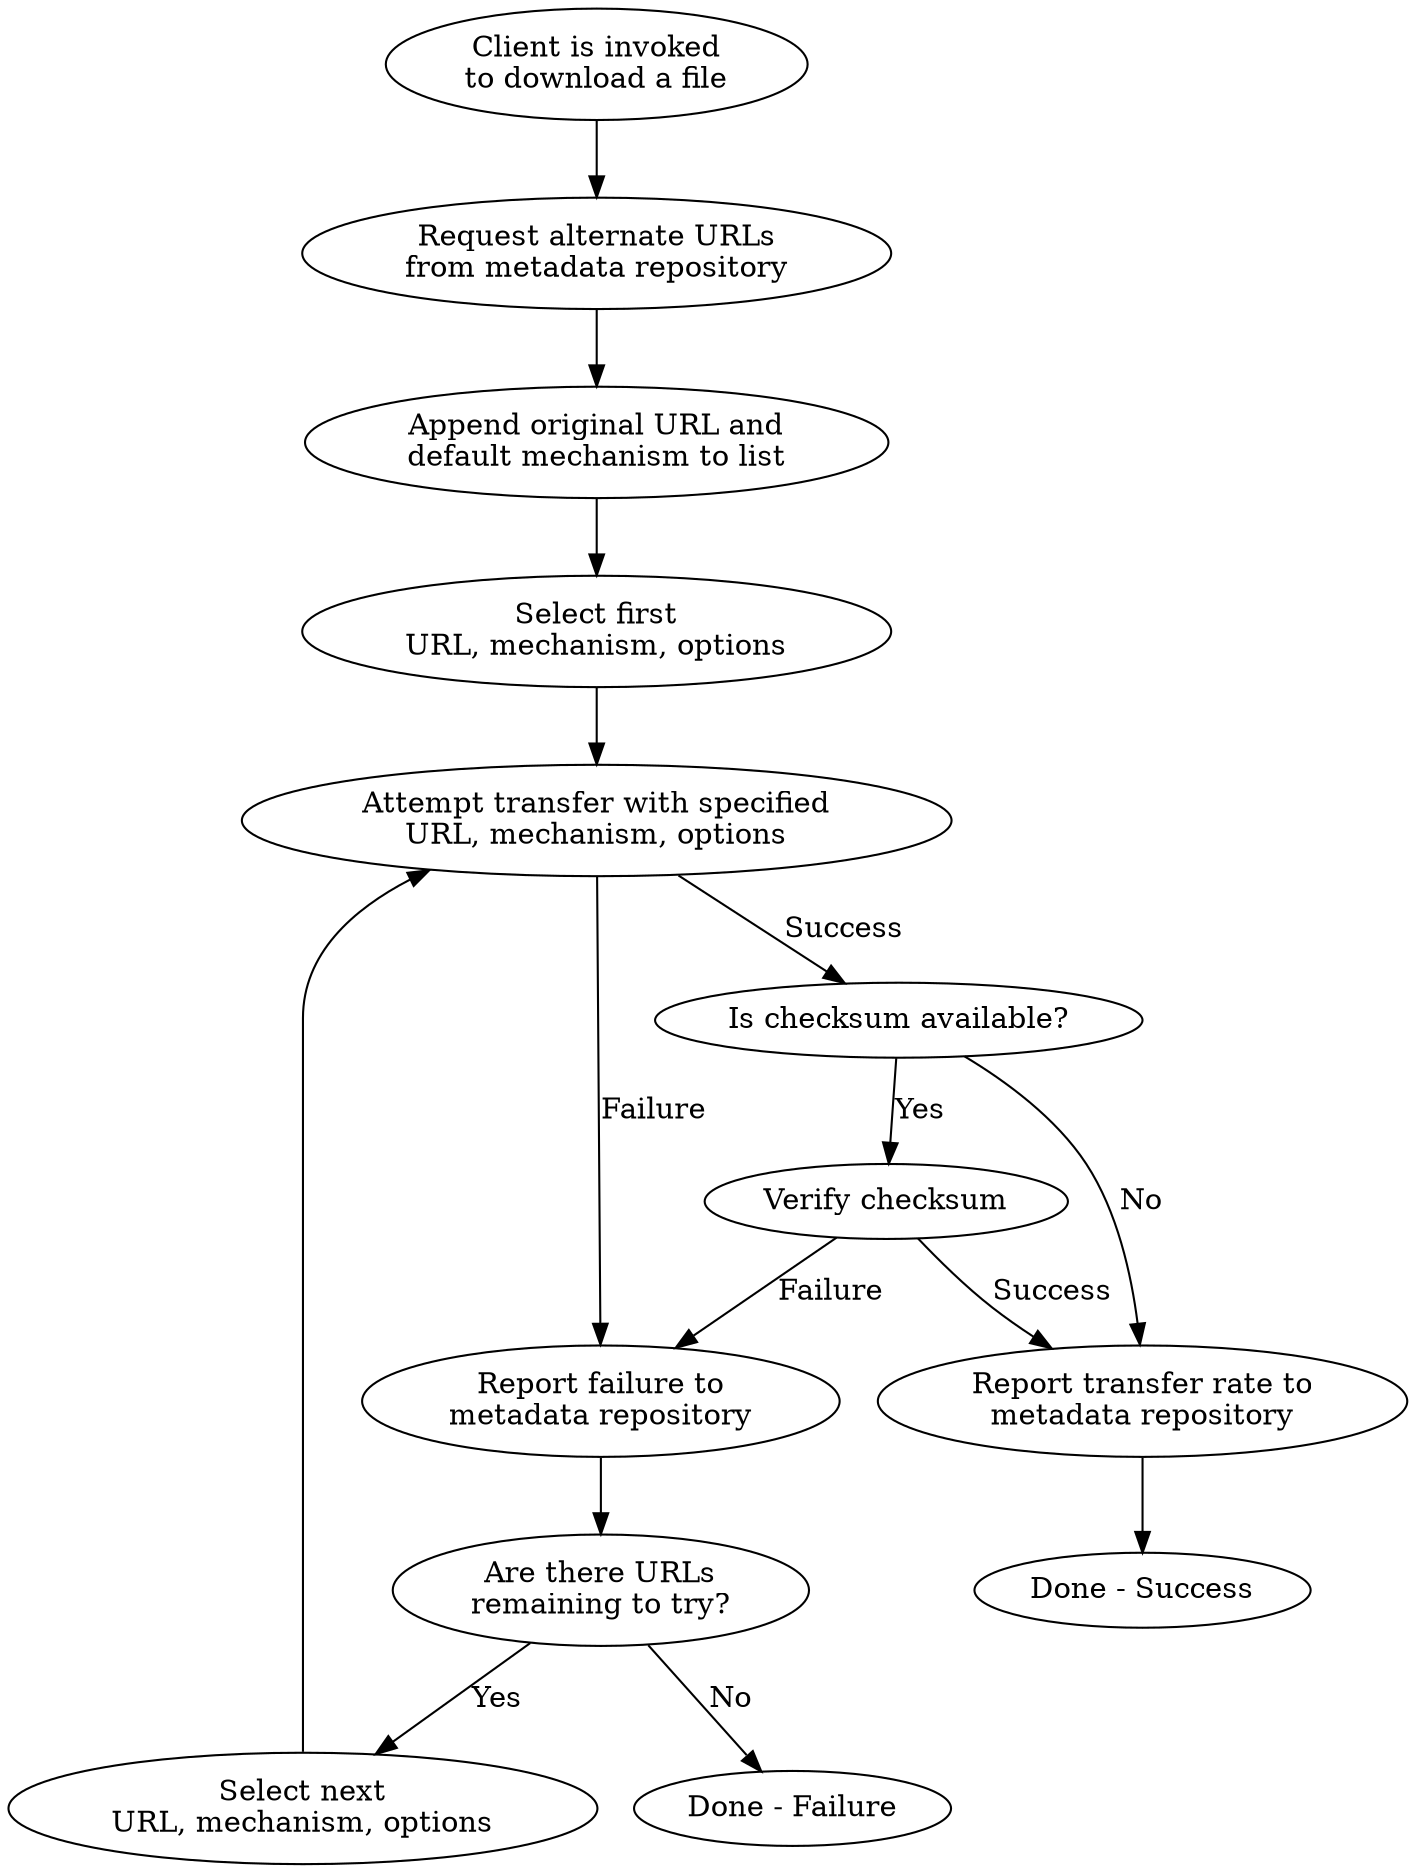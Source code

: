 digraph {

    start[
        label="Client is invoked\nto download a file"
    ]

    start -> request_alternate_urls

    request_alternate_urls[
        label="Request alternate URLs\nfrom metadata repository"
    ]

    request_alternate_urls -> append_defaults

    append_defaults[
        label="Append original URL and\ndefault mechanism to list"
    ]

    append_defaults -> first_url

    first_url[
        label="Select first\nURL, mechanism, options"
    ]

    first_url -> attempt_transfer

    attempt_transfer[
        label="Attempt transfer with specified\nURL, mechanism, options"
    ]

    next_url[
        label="Select next\nURL, mechanism, options"
    ]

    attempt_transfer -> is_checksum_available[label="Success"]
    attempt_transfer -> report_failure[label="Failure"]

    report_failure[
        label="Report failure to\nmetadata repository"
    ]

    report_failure -> remaining_urls

    remaining_urls[
        label="Are there URLs\nremaining to try?"
    ]

    remaining_urls -> next_url[label="Yes"]
    remaining_urls -> done_failure[label="No"]

    next_url -> attempt_transfer

    is_checksum_available[
        label="Is checksum available?"
    ]

    is_checksum_available -> verify_checksum[label="Yes"]
    is_checksum_available -> report_timing[label="No"]

    verify_checksum[
        label="Verify checksum"
    ]

    verify_checksum -> report_timing[label="Success"]
    verify_checksum -> report_failure[label="Failure"]

    report_timing[
        label="Report transfer rate to\nmetadata repository"
    ]

    report_timing -> done_success

    done_failure[
        label="Done - Failure"
    ]

    done_success[
        label="Done - Success"
    ]

}

